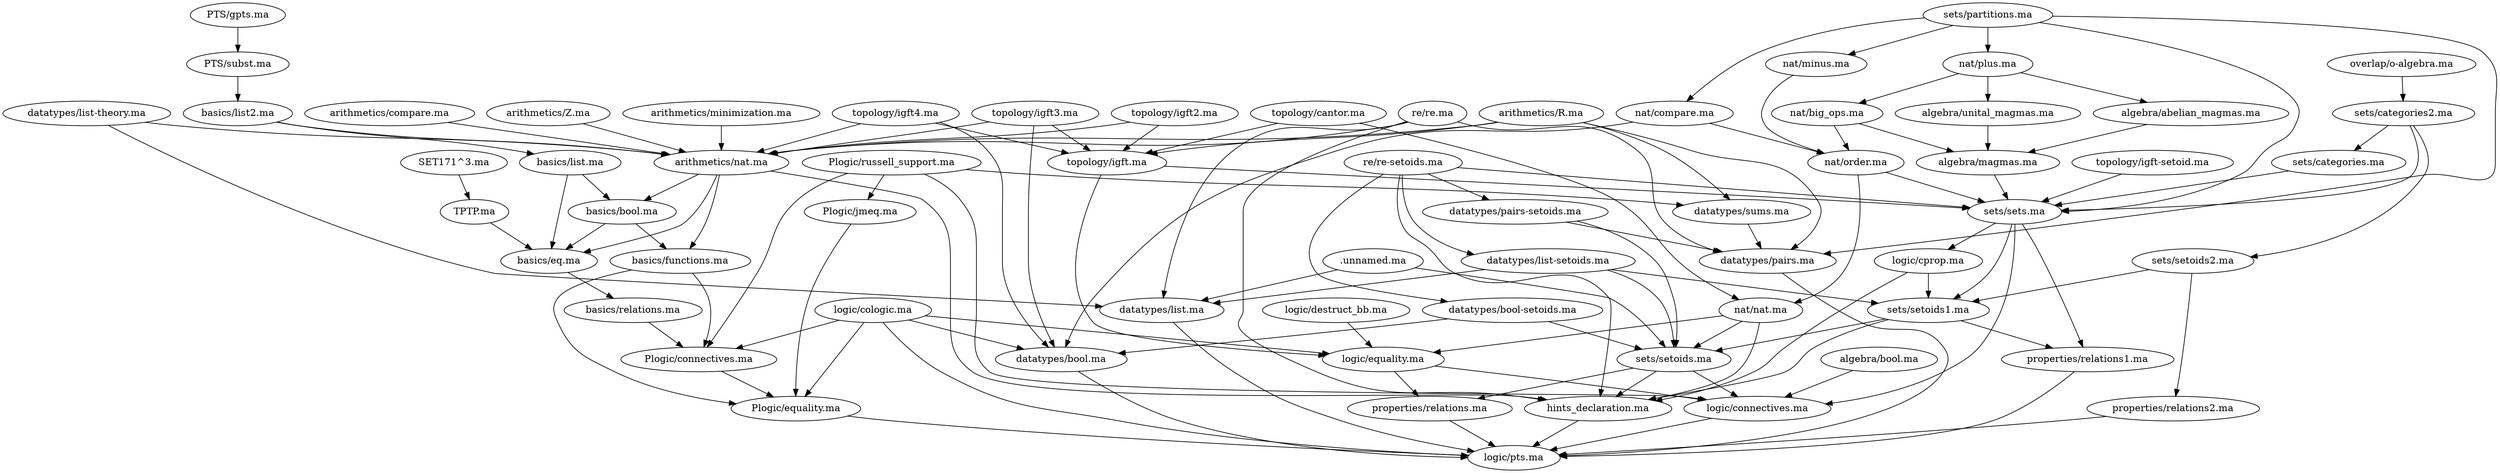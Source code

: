 digraph g {
  ".unnamed.ma" [];
  ".unnamed.ma" -> "datatypes/list.ma" [];
  ".unnamed.ma" -> "sets/setoids.ma" [];
  "PTS/subst.ma" [];
  "PTS/subst.ma" -> "basics/list2.ma" [];
  "topology/igft3.ma" [];
  "topology/igft3.ma" -> "arithmetics/nat.ma" [];
  "topology/igft3.ma" -> "datatypes/bool.ma" [];
  "topology/igft3.ma" -> "topology/igft.ma" [];
  "basics/functions.ma" [];
  "basics/functions.ma" -> "Plogic/connectives.ma" [];
  "basics/functions.ma" -> "Plogic/equality.ma" [];
  "nat/compare.ma" [];
  "nat/compare.ma" -> "datatypes/bool.ma" [];
  "nat/compare.ma" -> "nat/order.ma" [];
  "arithmetics/compare.ma" [];
  "arithmetics/compare.ma" -> "arithmetics/nat.ma" [];
  "datatypes/list-setoids.ma" [];
  "datatypes/list-setoids.ma" -> "datatypes/list.ma" [];
  "datatypes/list-setoids.ma" -> "sets/setoids.ma" [];
  "datatypes/list-setoids.ma" -> "sets/setoids1.ma" [];
  "datatypes/list-theory.ma" [];
  "datatypes/list-theory.ma" -> "arithmetics/nat.ma" [];
  "datatypes/list-theory.ma" -> "datatypes/list.ma" [];
  "logic/pts.ma" [];
  "basics/relations.ma" [];
  "basics/relations.ma" -> "Plogic/connectives.ma" [];
  "Plogic/equality.ma" [];
  "Plogic/equality.ma" -> "logic/pts.ma" [];
  "Plogic/connectives.ma" [];
  "Plogic/connectives.ma" -> "Plogic/equality.ma" [];
  "sets/categories.ma" [];
  "sets/categories.ma" -> "sets/sets.ma" [];
  "datatypes/pairs.ma" [];
  "datatypes/pairs.ma" -> "logic/pts.ma" [];
  "algebra/magmas.ma" [];
  "algebra/magmas.ma" -> "sets/sets.ma" [];
  "Plogic/russell_support.ma" [];
  "Plogic/russell_support.ma" -> "Plogic/connectives.ma" [];
  "Plogic/russell_support.ma" -> "Plogic/jmeq.ma" [];
  "Plogic/russell_support.ma" -> "datatypes/sums.ma" [];
  "Plogic/russell_support.ma" -> "logic/connectives.ma" [];
  "topology/cantor.ma" [];
  "topology/cantor.ma" -> "nat/nat.ma" [];
  "topology/cantor.ma" -> "topology/igft.ma" [];
  "logic/cprop.ma" [];
  "logic/cprop.ma" -> "hints_declaration.ma" [];
  "logic/cprop.ma" -> "sets/setoids1.ma" [];
  "TPTP.ma" [];
  "TPTP.ma" -> "basics/eq.ma" [];
  "sets/setoids2.ma" [];
  "sets/setoids2.ma" -> "properties/relations2.ma" [];
  "sets/setoids2.ma" -> "sets/setoids1.ma" [];
  "nat/plus.ma" [];
  "nat/plus.ma" -> "algebra/abelian_magmas.ma" [];
  "nat/plus.ma" -> "algebra/unital_magmas.ma" [];
  "nat/plus.ma" -> "nat/big_ops.ma" [];
  "sets/sets.ma" [];
  "sets/sets.ma" -> "logic/connectives.ma" [];
  "sets/sets.ma" -> "logic/cprop.ma" [];
  "sets/sets.ma" -> "properties/relations1.ma" [];
  "sets/sets.ma" -> "sets/setoids1.ma" [];
  "PTS/gpts.ma" [];
  "PTS/gpts.ma" -> "PTS/subst.ma" [];
  "re/re-setoids.ma" [];
  "re/re-setoids.ma" -> "datatypes/bool-setoids.ma" [];
  "re/re-setoids.ma" -> "datatypes/list-setoids.ma" [];
  "re/re-setoids.ma" -> "datatypes/pairs-setoids.ma" [];
  "re/re-setoids.ma" -> "hints_declaration.ma" [];
  "re/re-setoids.ma" -> "sets/sets.ma" [];
  "topology/igft2.ma" [];
  "topology/igft2.ma" -> "arithmetics/nat.ma" [];
  "topology/igft2.ma" -> "topology/igft.ma" [];
  "arithmetics/Z.ma" [];
  "arithmetics/Z.ma" -> "arithmetics/nat.ma" [];
  "datatypes/bool.ma" [];
  "datatypes/bool.ma" -> "logic/pts.ma" [];
  "logic/connectives.ma" [];
  "logic/connectives.ma" -> "logic/pts.ma" [];
  "properties/relations2.ma" [];
  "properties/relations2.ma" -> "logic/pts.ma" [];
  "algebra/bool.ma" [];
  "algebra/bool.ma" -> "logic/connectives.ma" [];
  "sets/categories2.ma" [];
  "sets/categories2.ma" -> "sets/categories.ma" [];
  "sets/categories2.ma" -> "sets/setoids2.ma" [];
  "sets/categories2.ma" -> "sets/sets.ma" [];
  "basics/list2.ma" [];
  "basics/list2.ma" -> "arithmetics/nat.ma" [];
  "basics/list2.ma" -> "basics/list.ma" [];
  "arithmetics/nat.ma" [];
  "arithmetics/nat.ma" -> "basics/bool.ma" [];
  "arithmetics/nat.ma" -> "basics/eq.ma" [];
  "arithmetics/nat.ma" -> "basics/functions.ma" [];
  "arithmetics/nat.ma" -> "hints_declaration.ma" [];
  "sets/setoids1.ma" [];
  "sets/setoids1.ma" -> "hints_declaration.ma" [];
  "sets/setoids1.ma" -> "properties/relations1.ma" [];
  "sets/setoids1.ma" -> "sets/setoids.ma" [];
  "nat/minus.ma" [];
  "nat/minus.ma" -> "nat/order.ma" [];
  "logic/cologic.ma" [];
  "logic/cologic.ma" -> "Plogic/connectives.ma" [];
  "logic/cologic.ma" -> "Plogic/equality.ma" [];
  "logic/cologic.ma" -> "datatypes/bool.ma" [];
  "logic/cologic.ma" -> "logic/equality.ma" [];
  "logic/cologic.ma" -> "logic/pts.ma" [];
  "SET171^3.ma" [];
  "SET171^3.ma" -> "TPTP.ma" [];
  "datatypes/list.ma" [];
  "datatypes/list.ma" -> "logic/pts.ma" [];
  "Plogic/jmeq.ma" [];
  "Plogic/jmeq.ma" -> "Plogic/equality.ma" [];
  "sets/partitions.ma" [];
  "sets/partitions.ma" -> "datatypes/pairs.ma" [];
  "sets/partitions.ma" -> "nat/compare.ma" [];
  "sets/partitions.ma" -> "nat/minus.ma" [];
  "sets/partitions.ma" -> "nat/plus.ma" [];
  "sets/partitions.ma" -> "sets/sets.ma" [];
  "topology/igft-setoid.ma" [];
  "topology/igft-setoid.ma" -> "sets/sets.ma" [];
  "sets/setoids.ma" [];
  "sets/setoids.ma" -> "hints_declaration.ma" [];
  "sets/setoids.ma" -> "logic/connectives.ma" [];
  "sets/setoids.ma" -> "properties/relations.ma" [];
  "properties/relations.ma" [];
  "properties/relations.ma" -> "logic/pts.ma" [];
  "nat/big_ops.ma" [];
  "nat/big_ops.ma" -> "algebra/magmas.ma" [];
  "nat/big_ops.ma" -> "nat/order.ma" [];
  "arithmetics/R.ma" [];
  "arithmetics/R.ma" -> "arithmetics/nat.ma" [];
  "arithmetics/R.ma" -> "datatypes/pairs.ma" [];
  "arithmetics/R.ma" -> "datatypes/sums.ma" [];
  "arithmetics/R.ma" -> "topology/igft.ma" [];
  "arithmetics/minimization.ma" [];
  "arithmetics/minimization.ma" -> "arithmetics/nat.ma" [];
  "algebra/unital_magmas.ma" [];
  "algebra/unital_magmas.ma" -> "algebra/magmas.ma" [];
  "properties/relations1.ma" [];
  "properties/relations1.ma" -> "logic/pts.ma" [];
  "basics/bool.ma" [];
  "basics/bool.ma" -> "basics/eq.ma" [];
  "basics/bool.ma" -> "basics/functions.ma" [];
  "datatypes/bool-setoids.ma" [];
  "datatypes/bool-setoids.ma" -> "datatypes/bool.ma" [];
  "datatypes/bool-setoids.ma" -> "sets/setoids.ma" [];
  "logic/equality.ma" [];
  "logic/equality.ma" -> "logic/connectives.ma" [];
  "logic/equality.ma" -> "properties/relations.ma" [];
  "datatypes/pairs-setoids.ma" [];
  "datatypes/pairs-setoids.ma" -> "datatypes/pairs.ma" [];
  "datatypes/pairs-setoids.ma" -> "sets/setoids.ma" [];
  "topology/igft4.ma" [];
  "topology/igft4.ma" -> "arithmetics/nat.ma" [];
  "topology/igft4.ma" -> "datatypes/bool.ma" [];
  "topology/igft4.ma" -> "topology/igft.ma" [];
  "basics/eq.ma" [];
  "basics/eq.ma" -> "basics/relations.ma" [];
  "datatypes/sums.ma" [];
  "datatypes/sums.ma" -> "datatypes/pairs.ma" [];
  "hints_declaration.ma" [];
  "hints_declaration.ma" -> "logic/pts.ma" [];
  "logic/destruct_bb.ma" [];
  "logic/destruct_bb.ma" -> "logic/equality.ma" [];
  "topology/igft.ma" [];
  "topology/igft.ma" -> "logic/equality.ma" [];
  "topology/igft.ma" -> "sets/sets.ma" [];
  "algebra/abelian_magmas.ma" [];
  "algebra/abelian_magmas.ma" -> "algebra/magmas.ma" [];
  "overlap/o-algebra.ma" [];
  "overlap/o-algebra.ma" -> "sets/categories2.ma" [];
  "re/re.ma" [];
  "re/re.ma" -> "arithmetics/nat.ma" [];
  "re/re.ma" -> "datatypes/list.ma" [];
  "re/re.ma" -> "datatypes/pairs.ma" [];
  "re/re.ma" -> "hints_declaration.ma" [];
  "basics/list.ma" [];
  "basics/list.ma" -> "basics/bool.ma" [];
  "basics/list.ma" -> "basics/eq.ma" [];
  "nat/nat.ma" [];
  "nat/nat.ma" -> "hints_declaration.ma" [];
  "nat/nat.ma" -> "logic/equality.ma" [];
  "nat/nat.ma" -> "sets/setoids.ma" [];
  "nat/order.ma" [];
  "nat/order.ma" -> "nat/nat.ma" [];
  "nat/order.ma" -> "sets/sets.ma" [];
  
  }
